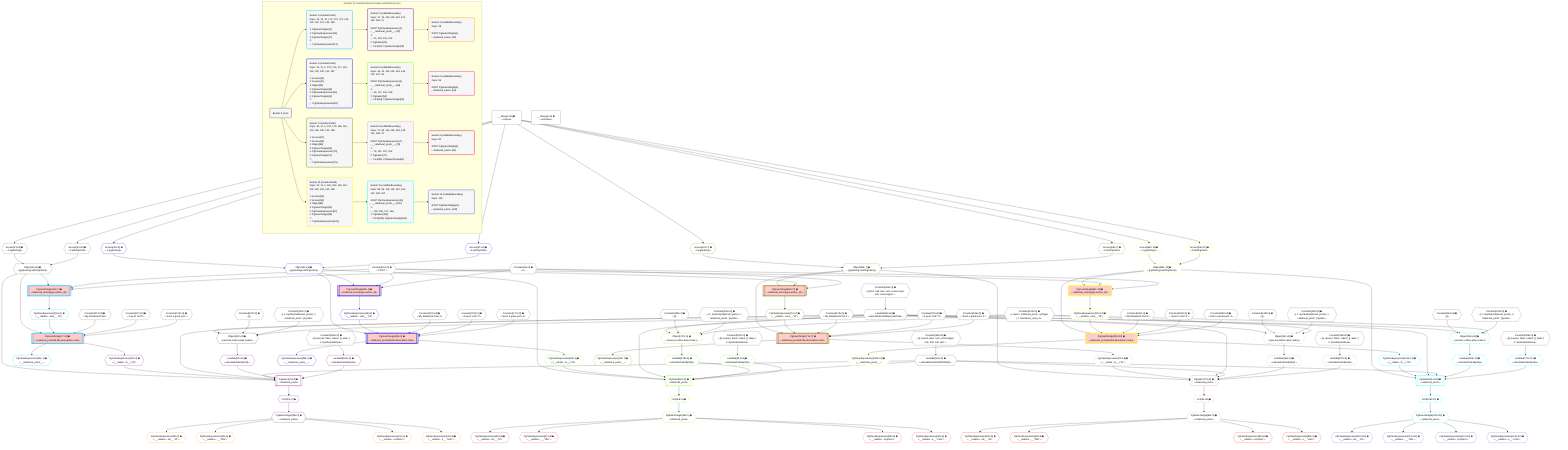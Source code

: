 %%{init: {'themeVariables': { 'fontSize': '12px'}}}%%
graph TD
    classDef path fill:#eee,stroke:#000,color:#000
    classDef plan fill:#fff,stroke-width:1px,color:#000
    classDef itemplan fill:#fff,stroke-width:2px,color:#000
    classDef unbatchedplan fill:#dff,stroke-width:1px,color:#000
    classDef sideeffectplan fill:#fcc,stroke-width:2px,color:#000
    classDef bucket fill:#f6f6f6,color:#000,stroke-width:2px,text-align:left


    %% plan dependencies
    Object15{{"Object[15∈0] ➊<br />ᐸ{pgSettings,withPgClient}ᐳ"}}:::plan
    Access13{{"Access[13∈0] ➊<br />ᐸ2.pgSettingsᐳ"}}:::plan
    Access14{{"Access[14∈0] ➊<br />ᐸ2.withPgClientᐳ"}}:::plan
    Access13 & Access14 --> Object15
    __Value2["__Value[2∈0] ➊<br />ᐸcontextᐳ"]:::plan
    __Value2 --> Access13
    __Value2 --> Access14
    Lambda116{{"Lambda[116∈0] ➊<br />ᐸcalculateShouldReverseOrderᐳ"}}:::plan
    Constant184{{"Constant[184∈0] ➊<br />ᐸ§{ first: null, last: null, cursorLower: null, cursorUpper: ᐳ"}}:::plan
    Constant184 --> Lambda116
    Lambda119{{"Lambda[119∈0] ➊<br />ᐸcalculateLimitAndOffsetSQLᐳ"}}:::plan
    Constant185{{"Constant[185∈0] ➊<br />ᐸ§{ cursorLower: null, cursorUpper: null, first: null, last: ᐳ"}}:::plan
    Constant185 --> Lambda119
    __Value4["__Value[4∈0] ➊<br />ᐸrootValueᐳ"]:::plan
    Constant10{{"Constant[10∈0] ➊<br />ᐸ'POST'ᐳ"}}:::plan
    Constant11{{"Constant[11∈0] ➊<br />ᐸ2ᐳ"}}:::plan
    Constant120{{"Constant[120∈0] ➊<br />ᐸ[]ᐳ"}}:::plan
    Constant121{{"Constant[121∈0] ➊<br />ᐸ{ s: Symbol(relational_posts), n: 'relational_posts', [Symboᐳ"}}:::plan
    Constant122{{"Constant[122∈0] ➊<br />ᐸ{ name: 'relational_posts', sqlType: { t: 'interfaces_and_unᐳ"}}:::plan
    Constant134{{"Constant[134∈0] ➊<br />ᐸ[]ᐳ"}}:::plan
    Constant135{{"Constant[135∈0] ➊<br />ᐸ{ s: Symbol(relational_posts), n: 'relational_posts', [Symboᐳ"}}:::plan
    Constant148{{"Constant[148∈0] ➊<br />ᐸ[]ᐳ"}}:::plan
    Constant149{{"Constant[149∈0] ➊<br />ᐸ{ s: Symbol(relational_posts), n: 'relational_posts', [Symboᐳ"}}:::plan
    Constant162{{"Constant[162∈0] ➊<br />ᐸ[]ᐳ"}}:::plan
    Constant163{{"Constant[163∈0] ➊<br />ᐸ{ s: Symbol(relational_posts), n: 'relational_posts', [Symboᐳ"}}:::plan
    Constant172{{"Constant[172∈0] ➊<br />ᐸ'My Relational Post'ᐳ"}}:::plan
    Constant173{{"Constant[173∈0] ➊<br />ᐸ'A post, innit?'ᐳ"}}:::plan
    Constant174{{"Constant[174∈0] ➊<br />ᐸ'Such a great post.'ᐳ"}}:::plan
    Constant175{{"Constant[175∈0] ➊<br />ᐸ'My Relational Post 2'ᐳ"}}:::plan
    Constant176{{"Constant[176∈0] ➊<br />ᐸ'A post, innit? 2'ᐳ"}}:::plan
    Constant177{{"Constant[177∈0] ➊<br />ᐸ'Such a great post. 2'ᐳ"}}:::plan
    Constant178{{"Constant[178∈0] ➊<br />ᐸ'My Relational Post 3'ᐳ"}}:::plan
    Constant179{{"Constant[179∈0] ➊<br />ᐸ'A post, innit? 3'ᐳ"}}:::plan
    Constant180{{"Constant[180∈0] ➊<br />ᐸ'Such a great post. 3'ᐳ"}}:::plan
    Constant181{{"Constant[181∈0] ➊<br />ᐸ'My Relational Post 4'ᐳ"}}:::plan
    Constant182{{"Constant[182∈0] ➊<br />ᐸ'A post, innit? 4'ᐳ"}}:::plan
    Constant183{{"Constant[183∈0] ➊<br />ᐸ'Such a great post. 4'ᐳ"}}:::plan
    Constant186{{"Constant[186∈0] ➊<br />ᐸ§{ reverse: false, orders: [], alias: { s: Symbol(relationalᐳ"}}:::plan
    Constant187{{"Constant[187∈0] ➊<br />ᐸ§{ reverse: false, orders: [], alias: { s: Symbol(relationalᐳ"}}:::plan
    Constant188{{"Constant[188∈0] ➊<br />ᐸ§{ reverse: false, orders: [], alias: { s: Symbol(relationalᐳ"}}:::plan
    Constant189{{"Constant[189∈0] ➊<br />ᐸ§{ reverse: false, orders: [], alias: { s: Symbol(relationalᐳ"}}:::plan
    PgInsertSingle17[["PgInsertSingle[17∈1] ➊<br />ᐸrelational_posts(id,title,description,note)ᐳ"]]:::sideeffectplan
    PgClassExpression16{{"PgClassExpression[16∈1] ➊<br />ᐸ__relation...ems__.”id”ᐳ"}}:::plan
    Object15 & PgClassExpression16 & Constant172 & Constant173 & Constant174 --> PgInsertSingle17
    PgInsertSingle12[["PgInsertSingle[12∈1] ➊<br />ᐸrelational_items(type,author_id)ᐳ"]]:::sideeffectplan
    Object15 & Constant10 & Constant11 --> PgInsertSingle12
    PgInsertSingle12 --> PgClassExpression16
    PgClassExpression21{{"PgClassExpression[21∈1] ➊<br />ᐸ__relational_posts__ᐳ"}}:::plan
    PgInsertSingle17 --> PgClassExpression21
    PgSelect23[["PgSelect[23∈2] ➊<br />ᐸrelational_postsᐳ"]]:::plan
    PgClassExpression22{{"PgClassExpression[22∈2] ➊<br />ᐸ(__relatio...ts__).”id”ᐳ"}}:::plan
    Lambda124{{"Lambda[124∈2] ➊<br />ᐸcalculateOrderBySQLᐳ"}}:::plan
    Lambda129{{"Lambda[129∈2] ➊<br />ᐸcalculateOrderBySQLᐳ"}}:::plan
    Object15 & PgClassExpression22 & Lambda116 & Lambda119 & Lambda124 & Lambda129 --> PgSelect23
    Object123{{"Object[123∈2] ➊<br />ᐸ{reverse,orders,alias,codec}ᐳ"}}:::plan
    Lambda116 & Constant120 & Constant121 & Constant122 --> Object123
    PgInsertSingle17 --> PgClassExpression22
    First27{{"First[27∈2] ➊"}}:::plan
    PgSelect23 --> First27
    PgSelectSingle28{{"PgSelectSingle[28∈2] ➊<br />ᐸrelational_postsᐳ"}}:::plan
    First27 --> PgSelectSingle28
    Object123 --> Lambda124
    Constant186 --> Lambda129
    PgClassExpression29{{"PgClassExpression[29∈3] ➊<br />ᐸ__relation...sts__.”id”ᐳ"}}:::plan
    PgSelectSingle28 --> PgClassExpression29
    PgClassExpression30{{"PgClassExpression[30∈3] ➊<br />ᐸ__relation...__.”title”ᐳ"}}:::plan
    PgSelectSingle28 --> PgClassExpression30
    PgClassExpression31{{"PgClassExpression[31∈3] ➊<br />ᐸ__relation...scription”ᐳ"}}:::plan
    PgSelectSingle28 --> PgClassExpression31
    PgClassExpression32{{"PgClassExpression[32∈3] ➊<br />ᐸ__relation...s__.”note”ᐳ"}}:::plan
    PgSelectSingle28 --> PgClassExpression32
    PgInsertSingle44[["PgInsertSingle[44∈4] ➊<br />ᐸrelational_posts(id,title,description,note)ᐳ"]]:::sideeffectplan
    Object42{{"Object[42∈4] ➊<br />ᐸ{pgSettings,withPgClient}ᐳ"}}:::plan
    PgClassExpression43{{"PgClassExpression[43∈4] ➊<br />ᐸ__relation...ems__.”id”ᐳ"}}:::plan
    Object42 & PgClassExpression43 & Constant175 & Constant176 & Constant177 --> PgInsertSingle44
    PgInsertSingle39[["PgInsertSingle[39∈4] ➊<br />ᐸrelational_items(type,author_id)ᐳ"]]:::sideeffectplan
    Object42 & Constant10 & Constant11 --> PgInsertSingle39
    Access40{{"Access[40∈4] ➊<br />ᐸ2.pgSettingsᐳ"}}:::plan
    Access41{{"Access[41∈4] ➊<br />ᐸ2.withPgClientᐳ"}}:::plan
    Access40 & Access41 --> Object42
    __Value2 --> Access40
    __Value2 --> Access41
    PgInsertSingle39 --> PgClassExpression43
    PgClassExpression48{{"PgClassExpression[48∈4] ➊<br />ᐸ__relational_posts__ᐳ"}}:::plan
    PgInsertSingle44 --> PgClassExpression48
    PgSelect50[["PgSelect[50∈5] ➊<br />ᐸrelational_postsᐳ"]]:::plan
    PgClassExpression49{{"PgClassExpression[49∈5] ➊<br />ᐸ(__relatio...ts__).”id”ᐳ"}}:::plan
    Lambda138{{"Lambda[138∈5] ➊<br />ᐸcalculateOrderBySQLᐳ"}}:::plan
    Lambda143{{"Lambda[143∈5] ➊<br />ᐸcalculateOrderBySQLᐳ"}}:::plan
    Object42 & PgClassExpression49 & Lambda116 & Lambda119 & Lambda138 & Lambda143 --> PgSelect50
    Object137{{"Object[137∈5] ➊<br />ᐸ{reverse,orders,alias,codec}ᐳ"}}:::plan
    Lambda116 & Constant134 & Constant135 & Constant122 --> Object137
    PgInsertSingle44 --> PgClassExpression49
    First54{{"First[54∈5] ➊"}}:::plan
    PgSelect50 --> First54
    PgSelectSingle55{{"PgSelectSingle[55∈5] ➊<br />ᐸrelational_postsᐳ"}}:::plan
    First54 --> PgSelectSingle55
    Object137 --> Lambda138
    Constant187 --> Lambda143
    PgClassExpression56{{"PgClassExpression[56∈6] ➊<br />ᐸ__relation...sts__.”id”ᐳ"}}:::plan
    PgSelectSingle55 --> PgClassExpression56
    PgClassExpression57{{"PgClassExpression[57∈6] ➊<br />ᐸ__relation...__.”title”ᐳ"}}:::plan
    PgSelectSingle55 --> PgClassExpression57
    PgClassExpression58{{"PgClassExpression[58∈6] ➊<br />ᐸ__relation...scription”ᐳ"}}:::plan
    PgSelectSingle55 --> PgClassExpression58
    PgClassExpression59{{"PgClassExpression[59∈6] ➊<br />ᐸ__relation...s__.”note”ᐳ"}}:::plan
    PgSelectSingle55 --> PgClassExpression59
    PgInsertSingle71[["PgInsertSingle[71∈7] ➊<br />ᐸrelational_posts(id,title,description,note)ᐳ"]]:::sideeffectplan
    Object69{{"Object[69∈7] ➊<br />ᐸ{pgSettings,withPgClient}ᐳ"}}:::plan
    PgClassExpression70{{"PgClassExpression[70∈7] ➊<br />ᐸ__relation...ems__.”id”ᐳ"}}:::plan
    Object69 & PgClassExpression70 & Constant178 & Constant179 & Constant180 --> PgInsertSingle71
    PgInsertSingle66[["PgInsertSingle[66∈7] ➊<br />ᐸrelational_items(type,author_id)ᐳ"]]:::sideeffectplan
    Object69 & Constant10 & Constant11 --> PgInsertSingle66
    Access67{{"Access[67∈7] ➊<br />ᐸ2.pgSettingsᐳ"}}:::plan
    Access68{{"Access[68∈7] ➊<br />ᐸ2.withPgClientᐳ"}}:::plan
    Access67 & Access68 --> Object69
    __Value2 --> Access67
    __Value2 --> Access68
    PgInsertSingle66 --> PgClassExpression70
    PgClassExpression75{{"PgClassExpression[75∈7] ➊<br />ᐸ__relational_posts__ᐳ"}}:::plan
    PgInsertSingle71 --> PgClassExpression75
    PgSelect77[["PgSelect[77∈8] ➊<br />ᐸrelational_postsᐳ"]]:::plan
    PgClassExpression76{{"PgClassExpression[76∈8] ➊<br />ᐸ(__relatio...ts__).”id”ᐳ"}}:::plan
    Lambda152{{"Lambda[152∈8] ➊<br />ᐸcalculateOrderBySQLᐳ"}}:::plan
    Lambda157{{"Lambda[157∈8] ➊<br />ᐸcalculateOrderBySQLᐳ"}}:::plan
    Object69 & PgClassExpression76 & Lambda116 & Lambda119 & Lambda152 & Lambda157 --> PgSelect77
    Object151{{"Object[151∈8] ➊<br />ᐸ{reverse,orders,alias,codec}ᐳ"}}:::plan
    Lambda116 & Constant148 & Constant149 & Constant122 --> Object151
    PgInsertSingle71 --> PgClassExpression76
    First81{{"First[81∈8] ➊"}}:::plan
    PgSelect77 --> First81
    PgSelectSingle82{{"PgSelectSingle[82∈8] ➊<br />ᐸrelational_postsᐳ"}}:::plan
    First81 --> PgSelectSingle82
    Object151 --> Lambda152
    Constant188 --> Lambda157
    PgClassExpression83{{"PgClassExpression[83∈9] ➊<br />ᐸ__relation...sts__.”id”ᐳ"}}:::plan
    PgSelectSingle82 --> PgClassExpression83
    PgClassExpression84{{"PgClassExpression[84∈9] ➊<br />ᐸ__relation...__.”title”ᐳ"}}:::plan
    PgSelectSingle82 --> PgClassExpression84
    PgClassExpression85{{"PgClassExpression[85∈9] ➊<br />ᐸ__relation...scription”ᐳ"}}:::plan
    PgSelectSingle82 --> PgClassExpression85
    PgClassExpression86{{"PgClassExpression[86∈9] ➊<br />ᐸ__relation...s__.”note”ᐳ"}}:::plan
    PgSelectSingle82 --> PgClassExpression86
    PgInsertSingle98[["PgInsertSingle[98∈10] ➊<br />ᐸrelational_posts(id,title,description,note)ᐳ"]]:::sideeffectplan
    Object96{{"Object[96∈10] ➊<br />ᐸ{pgSettings,withPgClient}ᐳ"}}:::plan
    PgClassExpression97{{"PgClassExpression[97∈10] ➊<br />ᐸ__relation...ems__.”id”ᐳ"}}:::plan
    Object96 & PgClassExpression97 & Constant181 & Constant182 & Constant183 --> PgInsertSingle98
    PgInsertSingle93[["PgInsertSingle[93∈10] ➊<br />ᐸrelational_items(type,author_id)ᐳ"]]:::sideeffectplan
    Object96 & Constant10 & Constant11 --> PgInsertSingle93
    Access94{{"Access[94∈10] ➊<br />ᐸ2.pgSettingsᐳ"}}:::plan
    Access95{{"Access[95∈10] ➊<br />ᐸ2.withPgClientᐳ"}}:::plan
    Access94 & Access95 --> Object96
    __Value2 --> Access94
    __Value2 --> Access95
    PgInsertSingle93 --> PgClassExpression97
    PgClassExpression102{{"PgClassExpression[102∈10] ➊<br />ᐸ__relational_posts__ᐳ"}}:::plan
    PgInsertSingle98 --> PgClassExpression102
    PgSelect104[["PgSelect[104∈11] ➊<br />ᐸrelational_postsᐳ"]]:::plan
    PgClassExpression103{{"PgClassExpression[103∈11] ➊<br />ᐸ(__relatio...ts__).”id”ᐳ"}}:::plan
    Lambda166{{"Lambda[166∈11] ➊<br />ᐸcalculateOrderBySQLᐳ"}}:::plan
    Lambda171{{"Lambda[171∈11] ➊<br />ᐸcalculateOrderBySQLᐳ"}}:::plan
    Object96 & PgClassExpression103 & Lambda116 & Lambda119 & Lambda166 & Lambda171 --> PgSelect104
    Object165{{"Object[165∈11] ➊<br />ᐸ{reverse,orders,alias,codec}ᐳ"}}:::plan
    Lambda116 & Constant162 & Constant163 & Constant122 --> Object165
    PgInsertSingle98 --> PgClassExpression103
    First108{{"First[108∈11] ➊"}}:::plan
    PgSelect104 --> First108
    PgSelectSingle109{{"PgSelectSingle[109∈11] ➊<br />ᐸrelational_postsᐳ"}}:::plan
    First108 --> PgSelectSingle109
    Object165 --> Lambda166
    Constant189 --> Lambda171
    PgClassExpression110{{"PgClassExpression[110∈12] ➊<br />ᐸ__relation...sts__.”id”ᐳ"}}:::plan
    PgSelectSingle109 --> PgClassExpression110
    PgClassExpression111{{"PgClassExpression[111∈12] ➊<br />ᐸ__relation...__.”title”ᐳ"}}:::plan
    PgSelectSingle109 --> PgClassExpression111
    PgClassExpression112{{"PgClassExpression[112∈12] ➊<br />ᐸ__relation...scription”ᐳ"}}:::plan
    PgSelectSingle109 --> PgClassExpression112
    PgClassExpression113{{"PgClassExpression[113∈12] ➊<br />ᐸ__relation...s__.”note”ᐳ"}}:::plan
    PgSelectSingle109 --> PgClassExpression113

    %% define steps

    subgraph "Buckets for mutations/basics/create-relational-post-x4"
    Bucket0("Bucket 0 (root)"):::bucket
    classDef bucket0 stroke:#696969
    class Bucket0,__Value2,__Value4,Constant10,Constant11,Access13,Access14,Object15,Lambda116,Lambda119,Constant120,Constant121,Constant122,Constant134,Constant135,Constant148,Constant149,Constant162,Constant163,Constant172,Constant173,Constant174,Constant175,Constant176,Constant177,Constant178,Constant179,Constant180,Constant181,Constant182,Constant183,Constant184,Constant185,Constant186,Constant187,Constant188,Constant189 bucket0
    Bucket1("Bucket 1 (mutationField)<br />Deps: 15, 10, 11, 172, 173, 174, 116, 119, 120, 121, 122, 186<br /><br />1: PgInsertSingle[12]<br />2: PgClassExpression[16]<br />3: PgInsertSingle[17]<br />4: <br />ᐳ: PgClassExpression[21]"):::bucket
    classDef bucket1 stroke:#00bfff
    class Bucket1,PgInsertSingle12,PgClassExpression16,PgInsertSingle17,PgClassExpression21 bucket1
    Bucket2("Bucket 2 (nullableBoundary)<br />Deps: 17, 15, 116, 119, 120, 121, 122, 186, 21<br /><br />ROOT PgClassExpression{1}ᐸ__relational_posts__ᐳ[21]<br />1: <br />ᐳ: 22, 123, 129, 124<br />2: PgSelect[23]<br />ᐳ: First[27], PgSelectSingle[28]"):::bucket
    classDef bucket2 stroke:#7f007f
    class Bucket2,PgClassExpression22,PgSelect23,First27,PgSelectSingle28,Object123,Lambda124,Lambda129 bucket2
    Bucket3("Bucket 3 (nullableBoundary)<br />Deps: 28<br /><br />ROOT PgSelectSingle{2}ᐸrelational_postsᐳ[28]"):::bucket
    classDef bucket3 stroke:#ffa500
    class Bucket3,PgClassExpression29,PgClassExpression30,PgClassExpression31,PgClassExpression32 bucket3
    Bucket4("Bucket 4 (mutationField)<br />Deps: 10, 11, 2, 175, 176, 177, 116, 119, 134, 135, 122, 187<br /><br />1: Access[40]<br />2: Access[41]<br />3: Object[42]<br />4: PgInsertSingle[39]<br />5: PgClassExpression[43]<br />6: PgInsertSingle[44]<br />7: <br />ᐳ: PgClassExpression[48]"):::bucket
    classDef bucket4 stroke:#0000ff
    class Bucket4,PgInsertSingle39,Access40,Access41,Object42,PgClassExpression43,PgInsertSingle44,PgClassExpression48 bucket4
    Bucket5("Bucket 5 (nullableBoundary)<br />Deps: 44, 42, 116, 119, 134, 135, 122, 187, 48<br /><br />ROOT PgClassExpression{4}ᐸ__relational_posts__ᐳ[48]<br />1: <br />ᐳ: 49, 137, 143, 138<br />2: PgSelect[50]<br />ᐳ: First[54], PgSelectSingle[55]"):::bucket
    classDef bucket5 stroke:#7fff00
    class Bucket5,PgClassExpression49,PgSelect50,First54,PgSelectSingle55,Object137,Lambda138,Lambda143 bucket5
    Bucket6("Bucket 6 (nullableBoundary)<br />Deps: 55<br /><br />ROOT PgSelectSingle{5}ᐸrelational_postsᐳ[55]"):::bucket
    classDef bucket6 stroke:#ff1493
    class Bucket6,PgClassExpression56,PgClassExpression57,PgClassExpression58,PgClassExpression59 bucket6
    Bucket7("Bucket 7 (mutationField)<br />Deps: 10, 11, 2, 178, 179, 180, 116, 119, 148, 149, 122, 188<br /><br />1: Access[67]<br />2: Access[68]<br />3: Object[69]<br />4: PgInsertSingle[66]<br />5: PgClassExpression[70]<br />6: PgInsertSingle[71]<br />7: <br />ᐳ: PgClassExpression[75]"):::bucket
    classDef bucket7 stroke:#808000
    class Bucket7,PgInsertSingle66,Access67,Access68,Object69,PgClassExpression70,PgInsertSingle71,PgClassExpression75 bucket7
    Bucket8("Bucket 8 (nullableBoundary)<br />Deps: 71, 69, 116, 119, 148, 149, 122, 188, 75<br /><br />ROOT PgClassExpression{7}ᐸ__relational_posts__ᐳ[75]<br />1: <br />ᐳ: 76, 151, 157, 152<br />2: PgSelect[77]<br />ᐳ: First[81], PgSelectSingle[82]"):::bucket
    classDef bucket8 stroke:#dda0dd
    class Bucket8,PgClassExpression76,PgSelect77,First81,PgSelectSingle82,Object151,Lambda152,Lambda157 bucket8
    Bucket9("Bucket 9 (nullableBoundary)<br />Deps: 82<br /><br />ROOT PgSelectSingle{8}ᐸrelational_postsᐳ[82]"):::bucket
    classDef bucket9 stroke:#ff0000
    class Bucket9,PgClassExpression83,PgClassExpression84,PgClassExpression85,PgClassExpression86 bucket9
    Bucket10("Bucket 10 (mutationField)<br />Deps: 10, 11, 2, 181, 182, 183, 116, 119, 162, 163, 122, 189<br /><br />1: Access[94]<br />2: Access[95]<br />3: Object[96]<br />4: PgInsertSingle[93]<br />5: PgClassExpression[97]<br />6: PgInsertSingle[98]<br />7: <br />ᐳ: PgClassExpression[102]"):::bucket
    classDef bucket10 stroke:#ffff00
    class Bucket10,PgInsertSingle93,Access94,Access95,Object96,PgClassExpression97,PgInsertSingle98,PgClassExpression102 bucket10
    Bucket11("Bucket 11 (nullableBoundary)<br />Deps: 98, 96, 116, 119, 162, 163, 122, 189, 102<br /><br />ROOT PgClassExpression{10}ᐸ__relational_posts__ᐳ[102]<br />1: <br />ᐳ: 103, 165, 171, 166<br />2: PgSelect[104]<br />ᐳ: First[108], PgSelectSingle[109]"):::bucket
    classDef bucket11 stroke:#00ffff
    class Bucket11,PgClassExpression103,PgSelect104,First108,PgSelectSingle109,Object165,Lambda166,Lambda171 bucket11
    Bucket12("Bucket 12 (nullableBoundary)<br />Deps: 109<br /><br />ROOT PgSelectSingle{11}ᐸrelational_postsᐳ[109]"):::bucket
    classDef bucket12 stroke:#4169e1
    class Bucket12,PgClassExpression110,PgClassExpression111,PgClassExpression112,PgClassExpression113 bucket12
    Bucket0 --> Bucket1 & Bucket4 & Bucket7 & Bucket10
    Bucket1 --> Bucket2
    Bucket2 --> Bucket3
    Bucket4 --> Bucket5
    Bucket5 --> Bucket6
    Bucket7 --> Bucket8
    Bucket8 --> Bucket9
    Bucket10 --> Bucket11
    Bucket11 --> Bucket12
    end